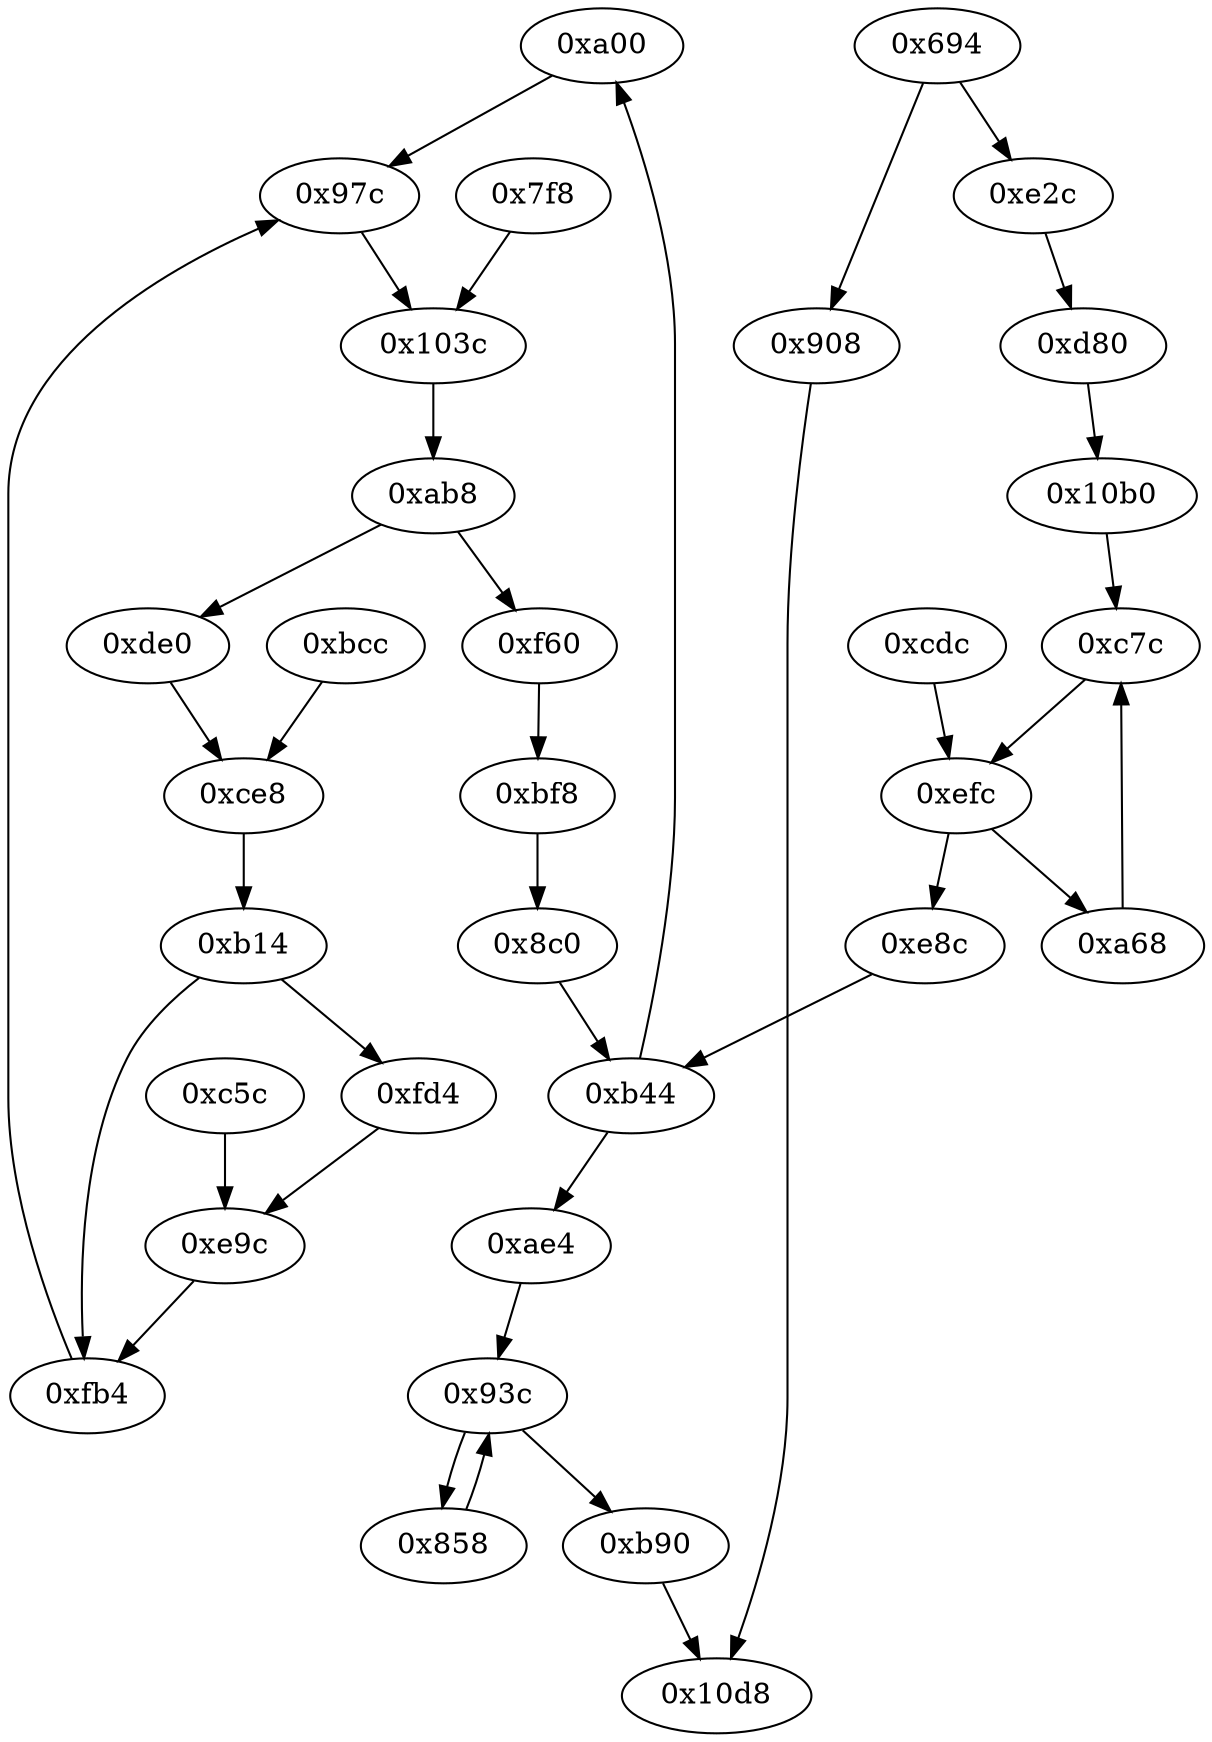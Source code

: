 strict digraph "" {
	"0xa00"	 [opcode="[u'ldr', u'ldr', u'sub', u'add', u'add', u'str', u'ldr', u'b']"];
	"0x97c"	 [opcode="[u'ldr', u'ldr', u'str', u'ldr', u'ldr', u'ldr', u'ldr', u'mov', u'sub', u'cmp', u'sub', u'mov', u'add', u'mul', u'mov', u'mvn', \
u'ldr', u'orr', u'cmn', u'mov', u'teq', u'ldr', u'b']"];
	"0xa00" -> "0x97c";
	"0xbf8"	 [opcode="[u'ldr', u'ldr', u'ldr', u'ldr', u'add', u'sub', u'sub', u'mul', u'eor', u'and', u'ldr', u'ldr', u'mov', u'mov', u'cmp', u'mov', \
u'cmp', u'mov', u'mov', u'cmp', u'mov', u'mov', u'teq', u'mov', u'b']"];
	"0x8c0"	 [opcode="[u'ldr', u'b']"];
	"0xbf8" -> "0x8c0";
	"0xab8"	 [opcode="[u'ldrb', u'ldr', u'ldr', u'b']"];
	"0xde0"	 [opcode="[u'ldr', u'ldr', u'ldr', u'ldr', u'mov', u'rsb', u'cmp', u'mvn', u'mov', u'mul', u'mov', u'mvn', u'ldr', u'orr', u'cmn', u'mov', \
u'teq', u'ldr', u'b']"];
	"0xab8" -> "0xde0";
	"0xf60"	 [opcode="[u'ldr', u'ldr', u'sub', u'mul', u'eor', u'and', u'ldr', u'mov', u'mov', u'ldr', u'cmp', u'mov', u'cmp', u'mov', u'mov', u'cmp', \
u'mov', u'mov', u'teq', u'mov', u'b']"];
	"0xab8" -> "0xf60";
	"0xe2c"	 [opcode="[u'ldr', u'ldr', u'ldr', u'ldr', u'mov', u'sub', u'cmp', u'mul', u'mov', u'mov', u'mvn', u'ldr', u'orr', u'cmn', u'mov', u'teq', \
u'ldr']"];
	"0xd80"	 [opcode="[u'sub', u'mov', u'str', u'ldr', u'ldr', u'ldr', u'ldr', u'ldr', u'ldr', u'cmp', u'mov', u'add', u'sub', u'sub', u'mul', u'mvn', \
u'mov', u'orr', u'ldr', u'cmn', u'mov', u'teq', u'ldr', u'b']"];
	"0xe2c" -> "0xd80";
	"0xa68"	 [opcode="[u'ldr', u'ldr', u'mov', u'ldr', u'ldrb', u'ldr', u'sub', u'sub', u'str', u'ldr', u'rsb', u'rsb', u'b']"];
	"0xc7c"	 [opcode="[u'ldr', u'ldr', u'ldr', u'str', u'ldr', u'ldr', u'rsb', u'mvn', u'mul', u'eor', u'and', u'ldr', u'mov', u'mov', u'ldr', u'cmp', \
u'mov', u'cmp', u'mov', u'mov', u'cmp', u'mov', u'mov', u'b']"];
	"0xa68" -> "0xc7c";
	"0xb44"	 [opcode="[u'ldr', u'str', u'ldr', u'str', u'ldr', u'ldr', u'ldr', u'ldr']"];
	"0xb44" -> "0xa00";
	"0xae4"	 [opcode="[u'ldr', u'bl', u'ldr', u'mov', u'b']"];
	"0xb44" -> "0xae4";
	"0xce8"	 [opcode="[u'ldr', u'sub', u'mov', u'add', u'str', u'ldr', u'ldr', u'str', u'ldr', u'add', u'str', u'ldr', u'ldr', u'str', u'ldr', u'ldr', \
u'cmp', u'mov', u'mov', u'strb', u'ldr', u'ldr', u'ldr', u'ldr', u'cmp', u'mov', u'rsb', u'mvn', u'mul', u'mvn', u'mov', u'orr', \
u'ldr', u'cmn', u'mov', u'teq', u'ldr', u'b']"];
	"0xb14"	 [opcode="[u'ldrb', u'ldr', u'cmp', u'mov', u'b']"];
	"0xce8" -> "0xb14";
	"0x908"	 [opcode="[u'ldr', u'mov', u'b']"];
	"0x10d8"	 [opcode="[u'ldr', u'ldr', u'ldr', u'ldr', u'sub', u'mov', u'sub', u'pop']"];
	"0x908" -> "0x10d8";
	"0xde0" -> "0xce8";
	"0x10b0"	 [opcode="[u'mov']"];
	"0xd80" -> "0x10b0";
	"0x8c0" -> "0xb44";
	"0xe9c"	 [opcode="[u'ldr', u'ldr', u'mov', u'str', u'ldr', u'ldr', u'str', u'ldr', u'ldr', u'ldr', u'ldr', u'cmp', u'mov', u'sub', u'mul', u'mvn', \
u'mov', u'orr', u'ldr', u'cmn', u'mov', u'teq', u'ldr', u'b']"];
	"0xfb4"	 [opcode="[u'ldr', u'ldr', u'add', u'add', u'sub']"];
	"0xe9c" -> "0xfb4";
	"0xf60" -> "0xbf8";
	"0xefc"	 [opcode="[u'ldr', u'ldr', u'mov', u'cmp', u'mov', u'mov', u'strb', u'ldr', u'ldr', u'ldr', u'ldr', u'cmp', u'mov', u'rsb', u'mvn', u'mul', \
u'mvn', u'mov', u'orr', u'ldr', u'cmn', u'mov', u'teq', u'ldr', u'b']"];
	"0xefc" -> "0xa68";
	"0xe8c"	 [opcode="[u'mov']"];
	"0xefc" -> "0xe8c";
	"0x93c"	 [opcode="[u'str', u'ldr', u'ldr', u'ldr', u'ldr', u'b']"];
	"0xb90"	 [opcode="[u'mov', u'mov', u'bl', u'ldr', u'mov', u'mov', u'ldr', u'b']"];
	"0x93c" -> "0xb90";
	"0x858"	 [opcode="[u'ldr', u'sub', u'ldr', u'ldr', u'bl', u'ldr', u'add', u'ldr', u'b']"];
	"0x93c" -> "0x858";
	"0xcdc"	 [opcode="[u'ldr', u'ldr', u'b']"];
	"0xcdc" -> "0xefc";
	"0x103c"	 [opcode="[u'ldr', u'ldr', u'mov', u'cmp', u'mov', u'mov', u'strb', u'ldr', u'ldr', u'rsb', u'mvn', u'mul', u'eor', u'and', u'ldr', u'mov', \
u'mov', u'ldr', u'ldr', u'cmp', u'mov', u'teq', u'ldr', u'mov', u'cmp', u'mov', u'cmp', u'mov', u'b']"];
	"0x97c" -> "0x103c";
	"0xae4" -> "0x93c";
	"0x694"	 [opcode="[u'push', u'add', u'sub', u'str', u'ldr', u'cmp', u'mvn', u'ldr', u'ldr', u'str', u'ldr', u'ldr', u'str', u'rsb', u'mvn', u'str', \
u'ldr', u'mov', u'ldr', u'str', u'ldr', u'str', u'ldr', u'ldr', u'ldr', u'str', u'ldr', u'str', u'ldr', u'str', u'ldr', u'str', \
u'ldr', u'ldr', u'str', u'ldr', u'str', u'ldr', u'str', u'ldr', u'str', u'ldr', u'str', u'ldr', u'str', u'ldr', u'str', u'ldr', \
u'str', u'ldr', u'str', u'ldr', u'add', u'str', u'ldr', u'add', u'str', u'str', u'str', u'str', u'b']"];
	"0x694" -> "0xe2c";
	"0x694" -> "0x908";
	"0xc5c"	 [opcode="[u'ldr', u'ldr', u'str', u'ldr', u'ldr', u'str', u'ldr', u'b']"];
	"0xc5c" -> "0xe9c";
	"0xfd4"	 [opcode="[u'ldr', u'ldr', u'ldr', u'ldr', u'ldr', u'add', u'sub', u'sub', u'mul', u'mvn', u'ldr', u'orr', u'mov', u'cmn', u'mov', u'ldr', \
u'cmp', u'mov', u'mov', u'mov', u'cmn', u'mov', u'mov']"];
	"0xfd4" -> "0xe9c";
	"0xb14" -> "0xfd4";
	"0xb14" -> "0xfb4";
	"0xb90" -> "0x10d8";
	"0xc7c" -> "0xefc";
	"0xfb4" -> "0x97c";
	"0x7f8"	 [opcode="[u'ldr', u'ldr', u'ldr', u'b']"];
	"0x7f8" -> "0x103c";
	"0x10b0" -> "0xc7c";
	"0xbcc"	 [opcode="[u'ldr', u'ldr', u'ldr', u'b']"];
	"0xbcc" -> "0xce8";
	"0x858" -> "0x93c";
	"0xe8c" -> "0xb44";
	"0x103c" -> "0xab8";
}
